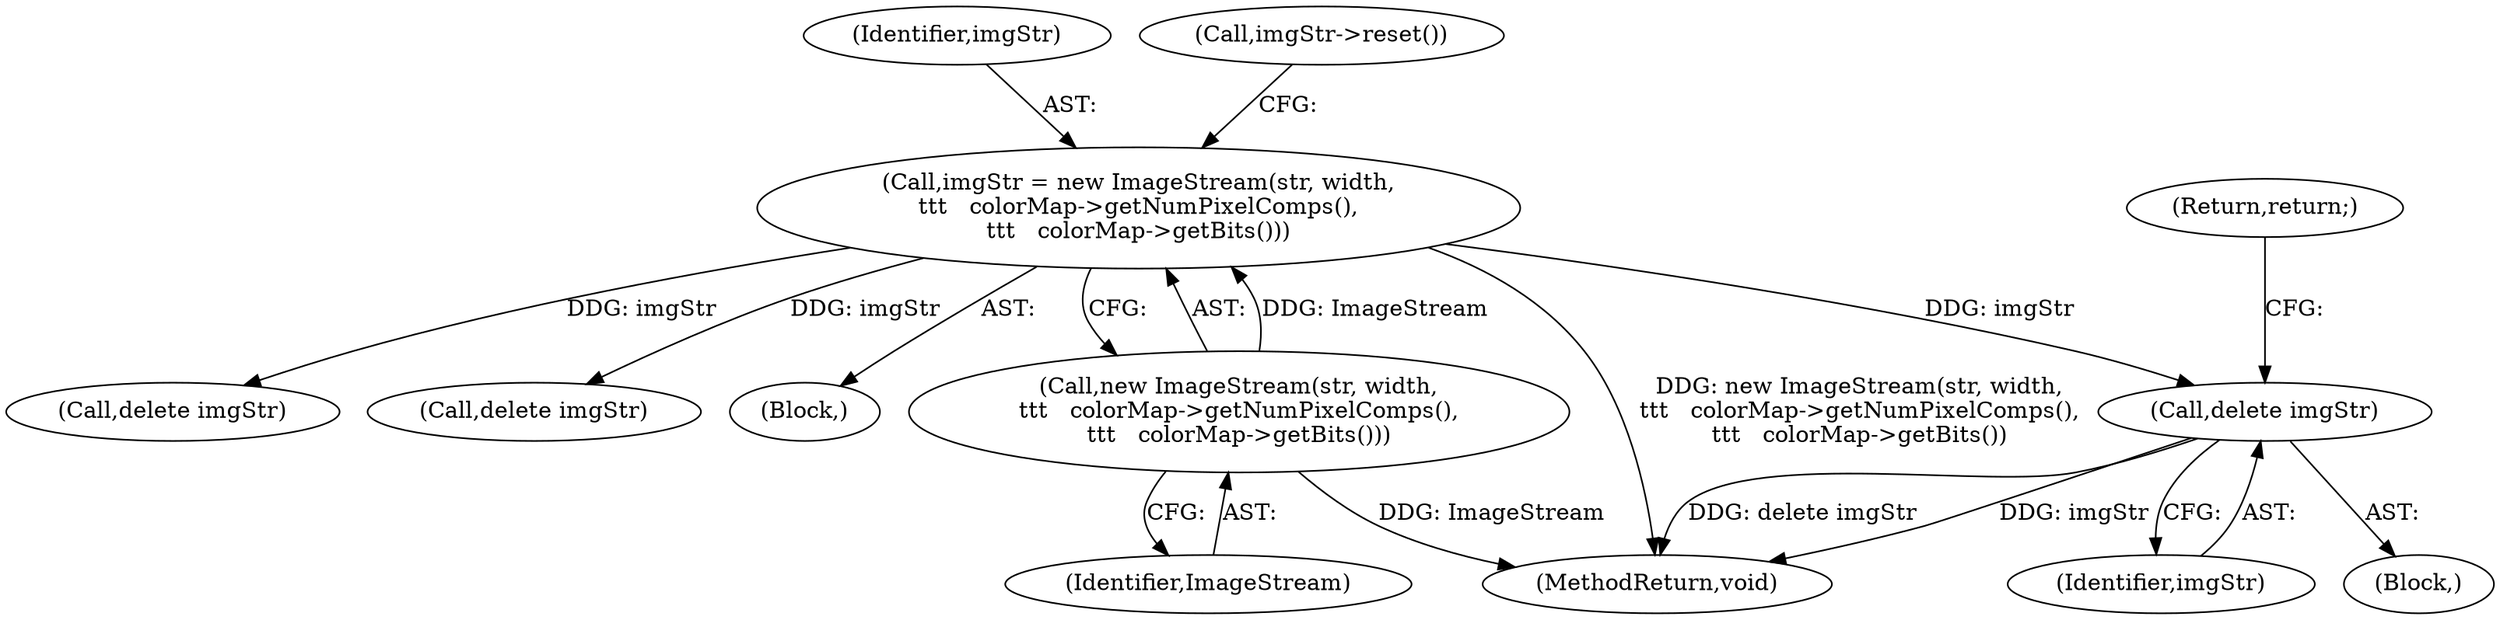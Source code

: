 digraph "0_poppler_7b2d314a61fd0e12f47c62996cb49ec0d1ba747a_1@API" {
"1000309" [label="(Call,delete imgStr)"];
"1000133" [label="(Call,imgStr = new ImageStream(str, width,\n\t\t\t   colorMap->getNumPixelComps(),\n\t\t\t   colorMap->getBits()))"];
"1000135" [label="(Call,new ImageStream(str, width,\n\t\t\t   colorMap->getNumPixelComps(),\n\t\t\t   colorMap->getBits()))"];
"1000133" [label="(Call,imgStr = new ImageStream(str, width,\n\t\t\t   colorMap->getNumPixelComps(),\n\t\t\t   colorMap->getBits()))"];
"1000135" [label="(Call,new ImageStream(str, width,\n\t\t\t   colorMap->getNumPixelComps(),\n\t\t\t   colorMap->getBits()))"];
"1000357" [label="(Call,delete imgStr)"];
"1000311" [label="(Return,return;)"];
"1000297" [label="(Call,delete imgStr)"];
"1000310" [label="(Identifier,imgStr)"];
"1000113" [label="(Block,)"];
"1000134" [label="(Identifier,imgStr)"];
"1000309" [label="(Call,delete imgStr)"];
"1000137" [label="(Call,imgStr->reset())"];
"1000136" [label="(Identifier,ImageStream)"];
"1000308" [label="(Block,)"];
"1000359" [label="(MethodReturn,void)"];
"1000309" -> "1000308"  [label="AST: "];
"1000309" -> "1000310"  [label="CFG: "];
"1000310" -> "1000309"  [label="AST: "];
"1000311" -> "1000309"  [label="CFG: "];
"1000309" -> "1000359"  [label="DDG: imgStr"];
"1000309" -> "1000359"  [label="DDG: delete imgStr"];
"1000133" -> "1000309"  [label="DDG: imgStr"];
"1000133" -> "1000113"  [label="AST: "];
"1000133" -> "1000135"  [label="CFG: "];
"1000134" -> "1000133"  [label="AST: "];
"1000135" -> "1000133"  [label="AST: "];
"1000137" -> "1000133"  [label="CFG: "];
"1000133" -> "1000359"  [label="DDG: new ImageStream(str, width,\n\t\t\t   colorMap->getNumPixelComps(),\n\t\t\t   colorMap->getBits())"];
"1000135" -> "1000133"  [label="DDG: ImageStream"];
"1000133" -> "1000297"  [label="DDG: imgStr"];
"1000133" -> "1000357"  [label="DDG: imgStr"];
"1000135" -> "1000136"  [label="CFG: "];
"1000136" -> "1000135"  [label="AST: "];
"1000135" -> "1000359"  [label="DDG: ImageStream"];
}
